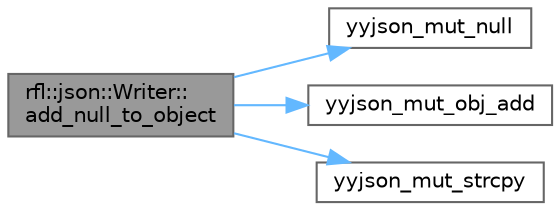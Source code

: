 digraph "rfl::json::Writer::add_null_to_object"
{
 // LATEX_PDF_SIZE
  bgcolor="transparent";
  edge [fontname=Helvetica,fontsize=10,labelfontname=Helvetica,labelfontsize=10];
  node [fontname=Helvetica,fontsize=10,shape=box,height=0.2,width=0.4];
  rankdir="LR";
  Node1 [id="Node000001",label="rfl::json::Writer::\ladd_null_to_object",height=0.2,width=0.4,color="gray40", fillcolor="grey60", style="filled", fontcolor="black",tooltip=" "];
  Node1 -> Node2 [id="edge4_Node000001_Node000002",color="steelblue1",style="solid",tooltip=" "];
  Node2 [id="Node000002",label="yyjson_mut_null",height=0.2,width=0.4,color="grey40", fillcolor="white", style="filled",URL="$yyjson_8h.html#a73e0044fd0c511263cbf5cd869976475",tooltip=" "];
  Node1 -> Node3 [id="edge5_Node000001_Node000003",color="steelblue1",style="solid",tooltip=" "];
  Node3 [id="Node000003",label="yyjson_mut_obj_add",height=0.2,width=0.4,color="grey40", fillcolor="white", style="filled",URL="$yyjson_8h.html#ac0e1bcd9f449e4b1e62d25fb96830a62",tooltip=" "];
  Node1 -> Node4 [id="edge6_Node000001_Node000004",color="steelblue1",style="solid",tooltip=" "];
  Node4 [id="Node000004",label="yyjson_mut_strcpy",height=0.2,width=0.4,color="grey40", fillcolor="white", style="filled",URL="$yyjson_8h.html#a95300bcf1cdb52d296e39aa1a4650741",tooltip=" "];
}
